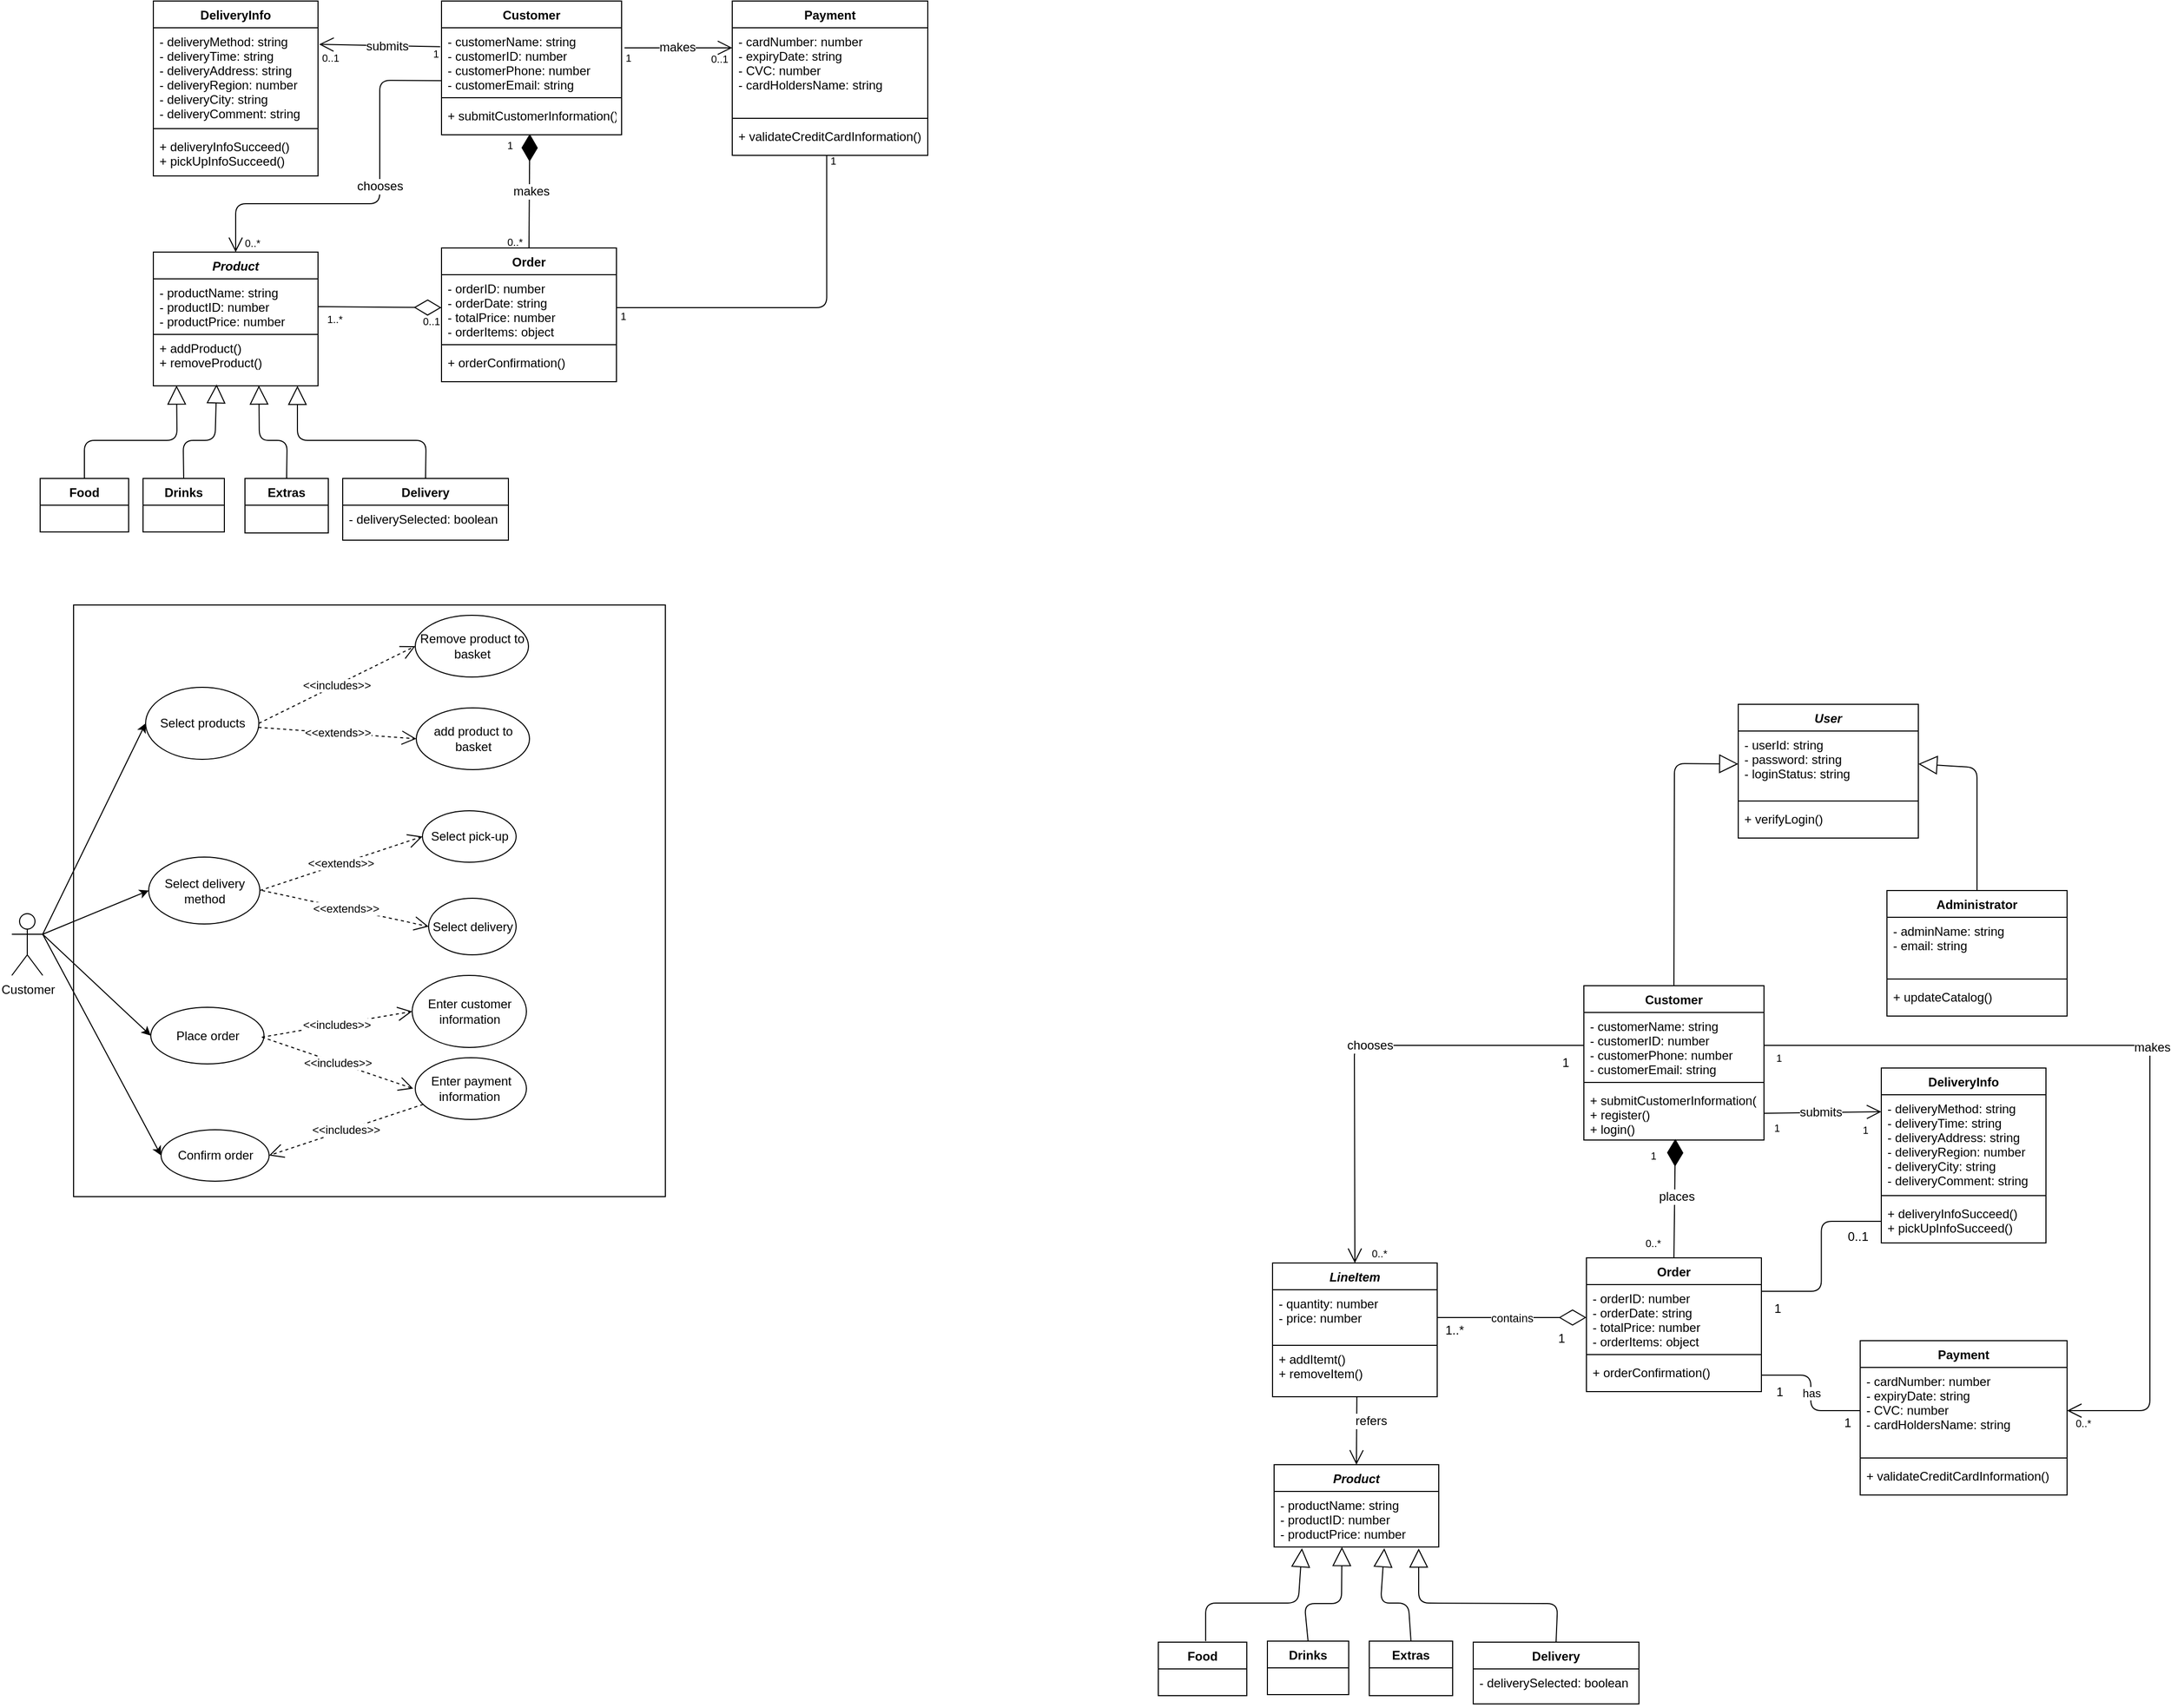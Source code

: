 <mxfile version="12.3.3" type="github" pages="1">
  <diagram id="oubRnEXqWQR2wV0JlbcT" name="Page-1">
    <mxGraphModel dx="6499" dy="2727" grid="1" gridSize="10" guides="1" tooltips="1" connect="1" arrows="1" fold="1" page="1" pageScale="1" pageWidth="1169" pageHeight="827" math="0" shadow="0">
      <root>
        <mxCell id="0"/>
        <mxCell id="1" parent="0"/>
        <mxCell id="WKTzoyoX9BQ7uApisoEN-5" value="Product" style="swimlane;fontStyle=3;align=center;verticalAlign=top;childLayout=stackLayout;horizontal=1;startSize=26;horizontalStack=0;resizeParent=1;resizeParentMax=0;resizeLast=0;collapsible=1;marginBottom=0;" parent="1" vertex="1">
          <mxGeometry x="80" y="257" width="160" height="130" as="geometry"/>
        </mxCell>
        <mxCell id="WKTzoyoX9BQ7uApisoEN-8" value="- productName: string &#xa;- productID: number&#xa;- productPrice: number&#xa;" style="text;strokeColor=#000000;fillColor=none;align=left;verticalAlign=top;spacingLeft=4;spacingRight=4;overflow=hidden;rotatable=0;points=[[0,0.5],[1,0.5]];portConstraint=eastwest;" parent="WKTzoyoX9BQ7uApisoEN-5" vertex="1">
          <mxGeometry y="26" width="160" height="54" as="geometry"/>
        </mxCell>
        <mxCell id="WKTzoyoX9BQ7uApisoEN-6" value="+ addProduct()&#xa;+ removeProduct()" style="text;strokeColor=none;fillColor=none;align=left;verticalAlign=top;spacingLeft=4;spacingRight=4;overflow=hidden;rotatable=0;points=[[0,0.5],[1,0.5]];portConstraint=eastwest;" parent="WKTzoyoX9BQ7uApisoEN-5" vertex="1">
          <mxGeometry y="80" width="160" height="50" as="geometry"/>
        </mxCell>
        <mxCell id="WKTzoyoX9BQ7uApisoEN-42" value="Payment" style="swimlane;fontStyle=1;align=center;verticalAlign=top;childLayout=stackLayout;horizontal=1;startSize=26;horizontalStack=0;resizeParent=1;resizeParentMax=0;resizeLast=0;collapsible=1;marginBottom=0;strokeColor=#000000;" parent="1" vertex="1">
          <mxGeometry x="642.5" y="13" width="190" height="150" as="geometry"/>
        </mxCell>
        <mxCell id="_BRZ3xjwzUAnINmf3H9k-23" value="- cardNumber: number&#xa;- expiryDate: string&#xa;- CVC: number&#xa;- cardHoldersName: string" style="text;strokeColor=none;fillColor=none;align=left;verticalAlign=top;spacingLeft=4;spacingRight=4;overflow=hidden;rotatable=0;points=[[0,0.5],[1,0.5]];portConstraint=eastwest;" parent="WKTzoyoX9BQ7uApisoEN-42" vertex="1">
          <mxGeometry y="26" width="190" height="84" as="geometry"/>
        </mxCell>
        <mxCell id="WKTzoyoX9BQ7uApisoEN-44" value="" style="line;strokeWidth=1;fillColor=none;align=left;verticalAlign=middle;spacingTop=-1;spacingLeft=3;spacingRight=3;rotatable=0;labelPosition=right;points=[];portConstraint=eastwest;" parent="WKTzoyoX9BQ7uApisoEN-42" vertex="1">
          <mxGeometry y="110" width="190" height="8" as="geometry"/>
        </mxCell>
        <mxCell id="WKTzoyoX9BQ7uApisoEN-45" value="+ validateCreditCardInformation()" style="text;strokeColor=none;fillColor=none;align=left;verticalAlign=top;spacingLeft=4;spacingRight=4;overflow=hidden;rotatable=0;points=[[0,0.5],[1,0.5]];portConstraint=eastwest;" parent="WKTzoyoX9BQ7uApisoEN-42" vertex="1">
          <mxGeometry y="118" width="190" height="32" as="geometry"/>
        </mxCell>
        <mxCell id="_W1IMvBsjATDuYvXSzq6-1" value="Drinks" style="swimlane;fontStyle=1;align=center;verticalAlign=top;childLayout=stackLayout;horizontal=1;startSize=26;horizontalStack=0;resizeParent=1;resizeParentMax=0;resizeLast=0;collapsible=1;marginBottom=0;" parent="1" vertex="1">
          <mxGeometry x="70" y="477" width="79" height="52" as="geometry"/>
        </mxCell>
        <mxCell id="_W1IMvBsjATDuYvXSzq6-14" value="Extras" style="swimlane;fontStyle=1;align=center;verticalAlign=top;childLayout=stackLayout;horizontal=1;startSize=26;horizontalStack=0;resizeParent=1;resizeParentMax=0;resizeLast=0;collapsible=1;marginBottom=0;" parent="1" vertex="1">
          <mxGeometry x="169" y="477" width="81" height="53" as="geometry"/>
        </mxCell>
        <mxCell id="_W1IMvBsjATDuYvXSzq6-18" value="Delivery" style="swimlane;fontStyle=1;align=center;verticalAlign=top;childLayout=stackLayout;horizontal=1;startSize=26;horizontalStack=0;resizeParent=1;resizeParentMax=0;resizeLast=0;collapsible=1;marginBottom=0;" parent="1" vertex="1">
          <mxGeometry x="264" y="477" width="161" height="60" as="geometry"/>
        </mxCell>
        <mxCell id="_W1IMvBsjATDuYvXSzq6-19" value="- deliverySelected: boolean" style="text;strokeColor=none;fillColor=none;align=left;verticalAlign=top;spacingLeft=4;spacingRight=4;overflow=hidden;rotatable=0;points=[[0,0.5],[1,0.5]];portConstraint=eastwest;" parent="_W1IMvBsjATDuYvXSzq6-18" vertex="1">
          <mxGeometry y="26" width="161" height="34" as="geometry"/>
        </mxCell>
        <mxCell id="_W1IMvBsjATDuYvXSzq6-79" value="Food" style="swimlane;fontStyle=1;childLayout=stackLayout;horizontal=1;startSize=26;fillColor=none;horizontalStack=0;resizeParent=1;resizeParentMax=0;resizeLast=0;collapsible=1;marginBottom=0;" parent="1" vertex="1">
          <mxGeometry x="-30" y="477" width="86" height="52" as="geometry"/>
        </mxCell>
        <mxCell id="QPRbfnBizexgPWACVOTy-3" value="Order" style="swimlane;fontStyle=1;align=center;verticalAlign=top;childLayout=stackLayout;horizontal=1;startSize=26;horizontalStack=0;resizeParent=1;resizeParentMax=0;resizeLast=0;collapsible=1;marginBottom=0;strokeColor=#000000;" parent="1" vertex="1">
          <mxGeometry x="360" y="253" width="170" height="130" as="geometry"/>
        </mxCell>
        <mxCell id="QPRbfnBizexgPWACVOTy-4" value="- orderID: number&#xa;- orderDate: string&#xa;- totalPrice: number&#xa;- orderItems: object&#xa;" style="text;strokeColor=none;fillColor=none;align=left;verticalAlign=top;spacingLeft=4;spacingRight=4;overflow=hidden;rotatable=0;points=[[0,0.5],[1,0.5]];portConstraint=eastwest;" parent="QPRbfnBizexgPWACVOTy-3" vertex="1">
          <mxGeometry y="26" width="170" height="64" as="geometry"/>
        </mxCell>
        <mxCell id="QPRbfnBizexgPWACVOTy-5" value="" style="line;strokeWidth=1;fillColor=none;align=left;verticalAlign=middle;spacingTop=-1;spacingLeft=3;spacingRight=3;rotatable=0;labelPosition=right;points=[];portConstraint=eastwest;" parent="QPRbfnBizexgPWACVOTy-3" vertex="1">
          <mxGeometry y="90" width="170" height="8" as="geometry"/>
        </mxCell>
        <mxCell id="xmECwiJ6nLNRNmJV3aC9-6" value="+ orderConfirmation()" style="text;strokeColor=none;fillColor=none;align=left;verticalAlign=top;spacingLeft=4;spacingRight=4;overflow=hidden;rotatable=0;points=[[0,0.5],[1,0.5]];portConstraint=eastwest;" parent="QPRbfnBizexgPWACVOTy-3" vertex="1">
          <mxGeometry y="98" width="170" height="32" as="geometry"/>
        </mxCell>
        <mxCell id="BTT1Wvnna2sYC3ly7T8T-26" value="" style="endArrow=block;endSize=16;endFill=0;html=1;exitX=0.5;exitY=0;exitDx=0;exitDy=0;entryX=0.141;entryY=0.994;entryDx=0;entryDy=0;entryPerimeter=0;" parent="1" source="_W1IMvBsjATDuYvXSzq6-79" target="WKTzoyoX9BQ7uApisoEN-6" edge="1">
          <mxGeometry width="160" relative="1" as="geometry">
            <mxPoint x="-156" y="431.5" as="sourcePoint"/>
            <mxPoint x="4" y="431.5" as="targetPoint"/>
            <Array as="points">
              <mxPoint x="13" y="440"/>
              <mxPoint x="103" y="440"/>
            </Array>
          </mxGeometry>
        </mxCell>
        <mxCell id="BTT1Wvnna2sYC3ly7T8T-28" value="" style="endArrow=block;endSize=16;endFill=0;html=1;entryX=0.384;entryY=0.971;entryDx=0;entryDy=0;entryPerimeter=0;exitX=0.5;exitY=0;exitDx=0;exitDy=0;" parent="1" source="_W1IMvBsjATDuYvXSzq6-1" target="WKTzoyoX9BQ7uApisoEN-6" edge="1">
          <mxGeometry width="160" relative="1" as="geometry">
            <mxPoint x="79" y="528.5" as="sourcePoint"/>
            <mxPoint x="249" y="528.5" as="targetPoint"/>
            <Array as="points">
              <mxPoint x="109" y="440"/>
              <mxPoint x="140" y="440"/>
            </Array>
          </mxGeometry>
        </mxCell>
        <mxCell id="BTT1Wvnna2sYC3ly7T8T-29" style="edgeStyle=none;rounded=0;orthogonalLoop=1;jettySize=auto;html=1;entryX=0.5;entryY=0;entryDx=0;entryDy=0;" parent="1" source="_W1IMvBsjATDuYvXSzq6-1" target="_W1IMvBsjATDuYvXSzq6-1" edge="1">
          <mxGeometry relative="1" as="geometry"/>
        </mxCell>
        <mxCell id="BTT1Wvnna2sYC3ly7T8T-31" value="" style="endArrow=block;endSize=16;endFill=0;html=1;exitX=0.5;exitY=0;exitDx=0;exitDy=0;" parent="1" source="_W1IMvBsjATDuYvXSzq6-18" edge="1">
          <mxGeometry width="160" relative="1" as="geometry">
            <mxPoint x="349" y="441.5" as="sourcePoint"/>
            <mxPoint x="220" y="387" as="targetPoint"/>
            <Array as="points">
              <mxPoint x="345" y="440"/>
              <mxPoint x="220" y="440"/>
            </Array>
          </mxGeometry>
        </mxCell>
        <mxCell id="BTT1Wvnna2sYC3ly7T8T-35" value="&lt;font style=&quot;font-size: 10px&quot;&gt;1&lt;/font&gt;" style="text;html=1;resizable=0;points=[];autosize=1;align=left;verticalAlign=top;spacingTop=-4;" parent="1" vertex="1">
          <mxGeometry x="537" y="58" width="20" height="10" as="geometry"/>
        </mxCell>
        <mxCell id="BTT1Wvnna2sYC3ly7T8T-37" value="" style="endArrow=none;html=1;edgeStyle=orthogonalEdgeStyle;exitX=0.483;exitY=1;exitDx=0;exitDy=0;exitPerimeter=0;entryX=1;entryY=0.5;entryDx=0;entryDy=0;" parent="1" source="WKTzoyoX9BQ7uApisoEN-45" target="QPRbfnBizexgPWACVOTy-4" edge="1">
          <mxGeometry relative="1" as="geometry">
            <mxPoint x="883" y="230" as="sourcePoint"/>
            <mxPoint x="570" y="290" as="targetPoint"/>
          </mxGeometry>
        </mxCell>
        <mxCell id="BTT1Wvnna2sYC3ly7T8T-38" value="&lt;br&gt;" style="resizable=0;html=1;align=left;verticalAlign=bottom;labelBackgroundColor=#ffffff;fontSize=10;" parent="BTT1Wvnna2sYC3ly7T8T-37" connectable="0" vertex="1">
          <mxGeometry x="-1" relative="1" as="geometry"/>
        </mxCell>
        <mxCell id="BTT1Wvnna2sYC3ly7T8T-39" value="" style="resizable=0;html=1;align=right;verticalAlign=bottom;labelBackgroundColor=#ffffff;fontSize=10;" parent="BTT1Wvnna2sYC3ly7T8T-37" connectable="0" vertex="1">
          <mxGeometry x="1" relative="1" as="geometry"/>
        </mxCell>
        <mxCell id="BTT1Wvnna2sYC3ly7T8T-40" value="&lt;font style=&quot;font-size: 10px&quot;&gt;1&lt;/font&gt;" style="text;html=1;resizable=0;points=[];autosize=1;align=left;verticalAlign=top;spacingTop=-4;" parent="1" vertex="1">
          <mxGeometry x="735.5" y="158" width="20" height="10" as="geometry"/>
        </mxCell>
        <mxCell id="BTT1Wvnna2sYC3ly7T8T-48" value="" style="endArrow=diamondThin;endFill=1;endSize=24;html=1;exitX=0.5;exitY=0;exitDx=0;exitDy=0;entryX=0.49;entryY=0.974;entryDx=0;entryDy=0;entryPerimeter=0;" parent="1" source="QPRbfnBizexgPWACVOTy-3" target="84nDKl_AJqCo-xtaJHAv-20" edge="1">
          <mxGeometry width="160" relative="1" as="geometry">
            <mxPoint x="871" y="355" as="sourcePoint"/>
            <mxPoint x="445" y="150" as="targetPoint"/>
          </mxGeometry>
        </mxCell>
        <mxCell id="_BRZ3xjwzUAnINmf3H9k-16" value="makes" style="text;html=1;resizable=0;points=[];align=center;verticalAlign=middle;labelBackgroundColor=#ffffff;" parent="BTT1Wvnna2sYC3ly7T8T-48" vertex="1" connectable="0">
          <mxGeometry x="0.854" y="2" relative="1" as="geometry">
            <mxPoint x="3" y="47.5" as="offset"/>
          </mxGeometry>
        </mxCell>
        <mxCell id="84nDKl_AJqCo-xtaJHAv-17" value="Customer" style="swimlane;fontStyle=1;align=center;verticalAlign=top;childLayout=stackLayout;horizontal=1;startSize=26;horizontalStack=0;resizeParent=1;resizeParentMax=0;resizeLast=0;collapsible=1;marginBottom=0;" parent="1" vertex="1">
          <mxGeometry x="360" y="13" width="175" height="130" as="geometry"/>
        </mxCell>
        <mxCell id="84nDKl_AJqCo-xtaJHAv-18" value="- customerName: string&#xa;- customerID: number&#xa;- customerPhone: number&#xa;- customerEmail: string" style="text;strokeColor=none;fillColor=none;align=left;verticalAlign=top;spacingLeft=4;spacingRight=4;overflow=hidden;rotatable=0;points=[[0,0.5],[1,0.5]];portConstraint=eastwest;" parent="84nDKl_AJqCo-xtaJHAv-17" vertex="1">
          <mxGeometry y="26" width="175" height="64" as="geometry"/>
        </mxCell>
        <mxCell id="84nDKl_AJqCo-xtaJHAv-19" value="" style="line;strokeWidth=1;fillColor=none;align=left;verticalAlign=middle;spacingTop=-1;spacingLeft=3;spacingRight=3;rotatable=0;labelPosition=right;points=[];portConstraint=eastwest;" parent="84nDKl_AJqCo-xtaJHAv-17" vertex="1">
          <mxGeometry y="90" width="175" height="8" as="geometry"/>
        </mxCell>
        <mxCell id="84nDKl_AJqCo-xtaJHAv-20" value="+ submitCustomerInformation()&#xa;" style="text;strokeColor=none;fillColor=none;align=left;verticalAlign=top;spacingLeft=4;spacingRight=4;overflow=hidden;rotatable=0;points=[[0,0.5],[1,0.5]];portConstraint=eastwest;" parent="84nDKl_AJqCo-xtaJHAv-17" vertex="1">
          <mxGeometry y="98" width="175" height="32" as="geometry"/>
        </mxCell>
        <mxCell id="_BRZ3xjwzUAnINmf3H9k-15" value="&lt;font style=&quot;font-size: 10px&quot;&gt;1&lt;/font&gt;" style="text;html=1;resizable=0;points=[];autosize=1;align=left;verticalAlign=top;spacingTop=-4;" parent="1" vertex="1">
          <mxGeometry x="532" y="309" width="20" height="10" as="geometry"/>
        </mxCell>
        <mxCell id="_BRZ3xjwzUAnINmf3H9k-17" value="&lt;font style=&quot;font-size: 10px&quot;&gt;1&lt;/font&gt;" style="text;html=1;resizable=0;points=[];autosize=1;align=left;verticalAlign=top;spacingTop=-4;" parent="1" vertex="1">
          <mxGeometry x="421.5" y="143" width="20" height="10" as="geometry"/>
        </mxCell>
        <mxCell id="_BRZ3xjwzUAnINmf3H9k-18" value="&lt;font style=&quot;font-size: 10px&quot;&gt;0..*&lt;/font&gt;" style="text;html=1;resizable=0;points=[];autosize=1;align=left;verticalAlign=top;spacingTop=-4;" parent="1" vertex="1">
          <mxGeometry x="421.5" y="237" width="30" height="10" as="geometry"/>
        </mxCell>
        <mxCell id="_BRZ3xjwzUAnINmf3H9k-22" value="" style="endArrow=open;endFill=1;endSize=12;html=1;exitX=1.016;exitY=0.304;exitDx=0;exitDy=0;exitPerimeter=0;entryX=0;entryY=0.232;entryDx=0;entryDy=0;entryPerimeter=0;" parent="1" edge="1" target="_BRZ3xjwzUAnINmf3H9k-23" source="84nDKl_AJqCo-xtaJHAv-18">
          <mxGeometry width="160" relative="1" as="geometry">
            <mxPoint x="535" y="79" as="sourcePoint"/>
            <mxPoint x="760" y="79" as="targetPoint"/>
          </mxGeometry>
        </mxCell>
        <mxCell id="_BRZ3xjwzUAnINmf3H9k-24" value="makes" style="text;html=1;resizable=0;points=[];align=center;verticalAlign=middle;labelBackgroundColor=#ffffff;" parent="_BRZ3xjwzUAnINmf3H9k-22" vertex="1" connectable="0">
          <mxGeometry x="-0.281" relative="1" as="geometry">
            <mxPoint x="13.5" y="-0.5" as="offset"/>
          </mxGeometry>
        </mxCell>
        <mxCell id="_BRZ3xjwzUAnINmf3H9k-29" value="" style="endArrow=open;endFill=1;endSize=12;html=1;exitX=-0.001;exitY=0.803;exitDx=0;exitDy=0;entryX=0.5;entryY=0;entryDx=0;entryDy=0;exitPerimeter=0;" parent="1" source="84nDKl_AJqCo-xtaJHAv-18" edge="1" target="WKTzoyoX9BQ7uApisoEN-5">
          <mxGeometry width="160" relative="1" as="geometry">
            <mxPoint x="320" y="190" as="sourcePoint"/>
            <mxPoint x="399" y="420" as="targetPoint"/>
            <Array as="points">
              <mxPoint x="300" y="90"/>
              <mxPoint x="300" y="210"/>
              <mxPoint x="160" y="210"/>
            </Array>
          </mxGeometry>
        </mxCell>
        <mxCell id="_BRZ3xjwzUAnINmf3H9k-30" value="chooses" style="text;html=1;resizable=0;points=[];align=center;verticalAlign=middle;labelBackgroundColor=#ffffff;" parent="_BRZ3xjwzUAnINmf3H9k-29" vertex="1" connectable="0">
          <mxGeometry x="-0.113" relative="1" as="geometry">
            <mxPoint as="offset"/>
          </mxGeometry>
        </mxCell>
        <mxCell id="XPa0HdiUuFkNIh8T03iA-6" value="" style="whiteSpace=wrap;html=1;aspect=fixed;" parent="1" vertex="1">
          <mxGeometry x="2.5" y="600" width="575" height="575" as="geometry"/>
        </mxCell>
        <mxCell id="XPa0HdiUuFkNIh8T03iA-33" style="edgeStyle=none;rounded=0;orthogonalLoop=1;jettySize=auto;html=1;entryX=0;entryY=0.5;entryDx=0;entryDy=0;" parent="1" target="XPa0HdiUuFkNIh8T03iA-8" edge="1">
          <mxGeometry relative="1" as="geometry">
            <mxPoint x="-27.5" y="920" as="sourcePoint"/>
          </mxGeometry>
        </mxCell>
        <mxCell id="XPa0HdiUuFkNIh8T03iA-34" style="edgeStyle=none;rounded=0;orthogonalLoop=1;jettySize=auto;html=1;exitX=1;exitY=0.333;exitDx=0;exitDy=0;exitPerimeter=0;entryX=0;entryY=0.5;entryDx=0;entryDy=0;" parent="1" source="XPa0HdiUuFkNIh8T03iA-7" target="XPa0HdiUuFkNIh8T03iA-12" edge="1">
          <mxGeometry relative="1" as="geometry"/>
        </mxCell>
        <mxCell id="XPa0HdiUuFkNIh8T03iA-35" style="edgeStyle=none;rounded=0;orthogonalLoop=1;jettySize=auto;html=1;exitX=1;exitY=0.333;exitDx=0;exitDy=0;exitPerimeter=0;entryX=0;entryY=0.5;entryDx=0;entryDy=0;" parent="1" source="XPa0HdiUuFkNIh8T03iA-7" target="XPa0HdiUuFkNIh8T03iA-11" edge="1">
          <mxGeometry relative="1" as="geometry"/>
        </mxCell>
        <mxCell id="XPa0HdiUuFkNIh8T03iA-36" style="edgeStyle=none;rounded=0;orthogonalLoop=1;jettySize=auto;html=1;exitX=1;exitY=0.333;exitDx=0;exitDy=0;exitPerimeter=0;entryX=0;entryY=0.5;entryDx=0;entryDy=0;" parent="1" source="XPa0HdiUuFkNIh8T03iA-7" target="XPa0HdiUuFkNIh8T03iA-18" edge="1">
          <mxGeometry relative="1" as="geometry"/>
        </mxCell>
        <mxCell id="XPa0HdiUuFkNIh8T03iA-7" value="Customer" style="shape=umlActor;verticalLabelPosition=bottom;labelBackgroundColor=#ffffff;verticalAlign=top;html=1;outlineConnect=0;" parent="1" vertex="1">
          <mxGeometry x="-57.5" y="900" width="30" height="60" as="geometry"/>
        </mxCell>
        <mxCell id="XPa0HdiUuFkNIh8T03iA-8" value="Select products" style="ellipse;whiteSpace=wrap;html=1;" parent="1" vertex="1">
          <mxGeometry x="72.5" y="680" width="110" height="70" as="geometry"/>
        </mxCell>
        <mxCell id="XPa0HdiUuFkNIh8T03iA-9" value="Select pick-up" style="ellipse;whiteSpace=wrap;html=1;" parent="1" vertex="1">
          <mxGeometry x="341.5" y="800" width="91" height="50" as="geometry"/>
        </mxCell>
        <mxCell id="XPa0HdiUuFkNIh8T03iA-10" value="Select delivery" style="ellipse;whiteSpace=wrap;html=1;" parent="1" vertex="1">
          <mxGeometry x="347.5" y="885" width="85" height="55" as="geometry"/>
        </mxCell>
        <mxCell id="XPa0HdiUuFkNIh8T03iA-11" value="Place order" style="ellipse;whiteSpace=wrap;html=1;" parent="1" vertex="1">
          <mxGeometry x="77.5" y="991" width="110" height="55" as="geometry"/>
        </mxCell>
        <mxCell id="XPa0HdiUuFkNIh8T03iA-12" value="Select delivery method" style="ellipse;whiteSpace=wrap;html=1;" parent="1" vertex="1">
          <mxGeometry x="75.5" y="845" width="108" height="65" as="geometry"/>
        </mxCell>
        <mxCell id="XPa0HdiUuFkNIh8T03iA-13" value="add product to basket" style="ellipse;whiteSpace=wrap;html=1;" parent="1" vertex="1">
          <mxGeometry x="335.5" y="700" width="110" height="60" as="geometry"/>
        </mxCell>
        <mxCell id="XPa0HdiUuFkNIh8T03iA-18" value="Confirm order" style="ellipse;whiteSpace=wrap;html=1;" parent="1" vertex="1">
          <mxGeometry x="87.5" y="1110" width="105" height="50" as="geometry"/>
        </mxCell>
        <mxCell id="XPa0HdiUuFkNIh8T03iA-19" value="Enter payment information&amp;nbsp;" style="ellipse;whiteSpace=wrap;html=1;" parent="1" vertex="1">
          <mxGeometry x="334.5" y="1040" width="108" height="60" as="geometry"/>
        </mxCell>
        <mxCell id="XPa0HdiUuFkNIh8T03iA-20" value="&amp;lt;&amp;lt;extends&amp;gt;&amp;gt;" style="endArrow=open;endSize=12;dashed=1;html=1;entryX=0;entryY=0.5;entryDx=0;entryDy=0;" parent="1" source="XPa0HdiUuFkNIh8T03iA-8" target="XPa0HdiUuFkNIh8T03iA-13" edge="1">
          <mxGeometry width="160" relative="1" as="geometry">
            <mxPoint x="197.5" y="720" as="sourcePoint"/>
            <mxPoint x="357.5" y="720" as="targetPoint"/>
          </mxGeometry>
        </mxCell>
        <mxCell id="XPa0HdiUuFkNIh8T03iA-21" value="Enter customer information" style="ellipse;whiteSpace=wrap;html=1;" parent="1" vertex="1">
          <mxGeometry x="331.5" y="960" width="111" height="70" as="geometry"/>
        </mxCell>
        <mxCell id="XPa0HdiUuFkNIh8T03iA-22" value="Remove product to basket" style="ellipse;whiteSpace=wrap;html=1;" parent="1" vertex="1">
          <mxGeometry x="334.5" y="610" width="110" height="60" as="geometry"/>
        </mxCell>
        <mxCell id="XPa0HdiUuFkNIh8T03iA-23" value="&amp;lt;&amp;lt;includes&amp;gt;&amp;gt;" style="endArrow=open;endSize=12;dashed=1;html=1;entryX=0;entryY=0.5;entryDx=0;entryDy=0;exitX=1;exitY=0.5;exitDx=0;exitDy=0;" parent="1" source="XPa0HdiUuFkNIh8T03iA-8" target="XPa0HdiUuFkNIh8T03iA-22" edge="1">
          <mxGeometry width="160" relative="1" as="geometry">
            <mxPoint x="174.781" y="809.975" as="sourcePoint"/>
            <mxPoint x="350.5" y="836.5" as="targetPoint"/>
          </mxGeometry>
        </mxCell>
        <mxCell id="XPa0HdiUuFkNIh8T03iA-29" value="&amp;lt;&amp;lt;extends&amp;gt;&amp;gt;" style="endArrow=open;endSize=12;dashed=1;html=1;entryX=0;entryY=0.5;entryDx=0;entryDy=0;" parent="1" target="XPa0HdiUuFkNIh8T03iA-9" edge="1">
          <mxGeometry width="160" relative="1" as="geometry">
            <mxPoint x="183.65" y="877.441" as="sourcePoint"/>
            <mxPoint x="337" y="888.5" as="targetPoint"/>
          </mxGeometry>
        </mxCell>
        <mxCell id="XPa0HdiUuFkNIh8T03iA-30" value="&amp;lt;&amp;lt;extends&amp;gt;&amp;gt;" style="endArrow=open;endSize=12;dashed=1;html=1;entryX=0;entryY=0.5;entryDx=0;entryDy=0;" parent="1" target="XPa0HdiUuFkNIh8T03iA-10" edge="1">
          <mxGeometry width="160" relative="1" as="geometry">
            <mxPoint x="185.65" y="877.441" as="sourcePoint"/>
            <mxPoint x="339" y="888.5" as="targetPoint"/>
          </mxGeometry>
        </mxCell>
        <mxCell id="XPa0HdiUuFkNIh8T03iA-31" value="&amp;lt;&amp;lt;includes&amp;gt;&amp;gt;" style="endArrow=open;endSize=12;dashed=1;html=1;entryX=0;entryY=0.5;entryDx=0;entryDy=0;" parent="1" target="XPa0HdiUuFkNIh8T03iA-21" edge="1">
          <mxGeometry width="160" relative="1" as="geometry">
            <mxPoint x="185.5" y="1020" as="sourcePoint"/>
            <mxPoint x="347.5" y="1055" as="targetPoint"/>
          </mxGeometry>
        </mxCell>
        <mxCell id="XPa0HdiUuFkNIh8T03iA-32" value="&amp;lt;&amp;lt;includes&amp;gt;&amp;gt;" style="endArrow=open;endSize=12;dashed=1;html=1;" parent="1" edge="1">
          <mxGeometry width="160" relative="1" as="geometry">
            <mxPoint x="185.5" y="1020" as="sourcePoint"/>
            <mxPoint x="332.5" y="1070" as="targetPoint"/>
          </mxGeometry>
        </mxCell>
        <mxCell id="XPa0HdiUuFkNIh8T03iA-37" value="&amp;lt;&amp;lt;includes&amp;gt;&amp;gt;" style="endArrow=open;endSize=12;dashed=1;html=1;entryX=1;entryY=0.5;entryDx=0;entryDy=0;" parent="1" source="XPa0HdiUuFkNIh8T03iA-19" target="XPa0HdiUuFkNIh8T03iA-18" edge="1">
          <mxGeometry width="160" relative="1" as="geometry">
            <mxPoint x="195.5" y="1030" as="sourcePoint"/>
            <mxPoint x="332.5" y="1070" as="targetPoint"/>
          </mxGeometry>
        </mxCell>
        <mxCell id="xmECwiJ6nLNRNmJV3aC9-1" value="DeliveryInfo" style="swimlane;fontStyle=1;align=center;verticalAlign=top;childLayout=stackLayout;horizontal=1;startSize=26;horizontalStack=0;resizeParent=1;resizeParentMax=0;resizeLast=0;collapsible=1;marginBottom=0;" parent="1" vertex="1">
          <mxGeometry x="80" y="13" width="160" height="170" as="geometry"/>
        </mxCell>
        <mxCell id="xmECwiJ6nLNRNmJV3aC9-3" value="- deliveryMethod: string&#xa;- deliveryTime: string&#xa;- deliveryAddress: string&#xa;- deliveryRegion: number&#xa;- deliveryCity: string&#xa;- deliveryComment: string" style="text;strokeColor=none;fillColor=none;align=left;verticalAlign=top;spacingLeft=4;spacingRight=4;overflow=hidden;rotatable=0;points=[[0,0.5],[1,0.5]];portConstraint=eastwest;" parent="xmECwiJ6nLNRNmJV3aC9-1" vertex="1">
          <mxGeometry y="26" width="160" height="94" as="geometry"/>
        </mxCell>
        <mxCell id="xmECwiJ6nLNRNmJV3aC9-4" value="" style="line;strokeWidth=1;fillColor=none;align=left;verticalAlign=middle;spacingTop=-1;spacingLeft=3;spacingRight=3;rotatable=0;labelPosition=right;points=[];portConstraint=eastwest;" parent="xmECwiJ6nLNRNmJV3aC9-1" vertex="1">
          <mxGeometry y="120" width="160" height="8" as="geometry"/>
        </mxCell>
        <mxCell id="xmECwiJ6nLNRNmJV3aC9-5" value="+ deliveryInfoSucceed()&#xa;+ pickUpInfoSucceed()" style="text;strokeColor=none;fillColor=none;align=left;verticalAlign=top;spacingLeft=4;spacingRight=4;overflow=hidden;rotatable=0;points=[[0,0.5],[1,0.5]];portConstraint=eastwest;" parent="xmECwiJ6nLNRNmJV3aC9-1" vertex="1">
          <mxGeometry y="128" width="160" height="42" as="geometry"/>
        </mxCell>
        <mxCell id="BTT1Wvnna2sYC3ly7T8T-30" value="" style="endArrow=block;endSize=16;endFill=0;html=1;exitX=0.5;exitY=0;exitDx=0;exitDy=0;entryX=0.641;entryY=0.994;entryDx=0;entryDy=0;entryPerimeter=0;" parent="1" target="WKTzoyoX9BQ7uApisoEN-6" edge="1" source="_W1IMvBsjATDuYvXSzq6-14">
          <mxGeometry width="160" relative="1" as="geometry">
            <mxPoint x="184.5" y="522" as="sourcePoint"/>
            <mxPoint x="215" y="427" as="targetPoint"/>
            <Array as="points">
              <mxPoint x="210" y="440"/>
              <mxPoint x="183" y="440"/>
            </Array>
          </mxGeometry>
        </mxCell>
        <mxCell id="KmgZ_dzrvoYxWomTko4t-7" value="" style="endArrow=open;endFill=1;endSize=12;html=1;exitX=-0.007;exitY=0.288;exitDx=0;exitDy=0;exitPerimeter=0;entryX=1.007;entryY=0.171;entryDx=0;entryDy=0;entryPerimeter=0;" edge="1" parent="1" source="84nDKl_AJqCo-xtaJHAv-18" target="xmECwiJ6nLNRNmJV3aC9-3">
          <mxGeometry width="160" relative="1" as="geometry">
            <mxPoint x="465.075" y="179.984" as="sourcePoint"/>
            <mxPoint x="276.5" y="356.0" as="targetPoint"/>
            <Array as="points"/>
          </mxGeometry>
        </mxCell>
        <mxCell id="KmgZ_dzrvoYxWomTko4t-8" value="submits" style="text;html=1;resizable=0;points=[];align=center;verticalAlign=middle;labelBackgroundColor=#ffffff;" vertex="1" connectable="0" parent="KmgZ_dzrvoYxWomTko4t-7">
          <mxGeometry x="-0.113" relative="1" as="geometry">
            <mxPoint as="offset"/>
          </mxGeometry>
        </mxCell>
        <mxCell id="KmgZ_dzrvoYxWomTko4t-24" value="&lt;font style=&quot;font-size: 10px&quot;&gt;0..1&lt;/font&gt;" style="text;html=1;resizable=0;points=[];autosize=1;align=left;verticalAlign=top;spacingTop=-4;" vertex="1" parent="1">
          <mxGeometry x="340" y="314" width="40" height="10" as="geometry"/>
        </mxCell>
        <mxCell id="KmgZ_dzrvoYxWomTko4t-25" value="&lt;font style=&quot;font-size: 10px&quot;&gt;1..*&lt;/font&gt;" style="text;html=1;resizable=0;points=[];autosize=1;align=left;verticalAlign=top;spacingTop=-4;" vertex="1" parent="1">
          <mxGeometry x="246.5" y="312" width="30" height="10" as="geometry"/>
        </mxCell>
        <mxCell id="KmgZ_dzrvoYxWomTko4t-28" value="&lt;font style=&quot;font-size: 10px&quot;&gt;1&lt;/font&gt;" style="text;html=1;resizable=0;points=[];autosize=1;align=left;verticalAlign=top;spacingTop=-4;" vertex="1" parent="1">
          <mxGeometry x="350" y="54" width="20" height="10" as="geometry"/>
        </mxCell>
        <mxCell id="KmgZ_dzrvoYxWomTko4t-29" value="&lt;font style=&quot;font-size: 10px&quot;&gt;0..1&lt;/font&gt;" style="text;html=1;resizable=0;points=[];autosize=1;align=left;verticalAlign=top;spacingTop=-4;" vertex="1" parent="1">
          <mxGeometry x="241.5" y="58" width="40" height="10" as="geometry"/>
        </mxCell>
        <mxCell id="KmgZ_dzrvoYxWomTko4t-30" value="&lt;font style=&quot;font-size: 10px&quot;&gt;0..1&lt;/font&gt;" style="text;html=1;resizable=0;points=[];autosize=1;align=left;verticalAlign=top;spacingTop=-4;" vertex="1" parent="1">
          <mxGeometry x="619.5" y="59" width="40" height="10" as="geometry"/>
        </mxCell>
        <mxCell id="KmgZ_dzrvoYxWomTko4t-32" value="&lt;font style=&quot;font-size: 10px&quot;&gt;0..*&lt;/font&gt;" style="text;html=1;resizable=0;points=[];autosize=1;align=left;verticalAlign=top;spacingTop=-4;" vertex="1" parent="1">
          <mxGeometry x="167" y="238" width="30" height="10" as="geometry"/>
        </mxCell>
        <mxCell id="KmgZ_dzrvoYxWomTko4t-22" value="" style="endArrow=diamondThin;endFill=0;endSize=24;html=1;entryX=0;entryY=0.5;entryDx=0;entryDy=0;exitX=1;exitY=0.5;exitDx=0;exitDy=0;" edge="1" parent="1" source="WKTzoyoX9BQ7uApisoEN-8" target="QPRbfnBizexgPWACVOTy-4">
          <mxGeometry width="160" relative="1" as="geometry">
            <mxPoint x="250" y="340" as="sourcePoint"/>
            <mxPoint x="310" y="360" as="targetPoint"/>
          </mxGeometry>
        </mxCell>
        <mxCell id="KmgZ_dzrvoYxWomTko4t-86" value="Customer" style="swimlane;fontStyle=1;align=center;verticalAlign=top;childLayout=stackLayout;horizontal=1;startSize=26;horizontalStack=0;resizeParent=1;resizeParentMax=0;resizeLast=0;collapsible=1;marginBottom=0;" vertex="1" parent="1">
          <mxGeometry x="1470" y="970" width="175" height="150" as="geometry"/>
        </mxCell>
        <mxCell id="KmgZ_dzrvoYxWomTko4t-87" value="- customerName: string&#xa;- customerID: number&#xa;- customerPhone: number&#xa;- customerEmail: string" style="text;strokeColor=none;fillColor=none;align=left;verticalAlign=top;spacingLeft=4;spacingRight=4;overflow=hidden;rotatable=0;points=[[0,0.5],[1,0.5]];portConstraint=eastwest;" vertex="1" parent="KmgZ_dzrvoYxWomTko4t-86">
          <mxGeometry y="26" width="175" height="64" as="geometry"/>
        </mxCell>
        <mxCell id="KmgZ_dzrvoYxWomTko4t-88" value="" style="line;strokeWidth=1;fillColor=none;align=left;verticalAlign=middle;spacingTop=-1;spacingLeft=3;spacingRight=3;rotatable=0;labelPosition=right;points=[];portConstraint=eastwest;" vertex="1" parent="KmgZ_dzrvoYxWomTko4t-86">
          <mxGeometry y="90" width="175" height="8" as="geometry"/>
        </mxCell>
        <mxCell id="KmgZ_dzrvoYxWomTko4t-89" value="+ submitCustomerInformation(&#xa;+ register()&#xa;+ login()&#xa;&#xa;" style="text;strokeColor=none;fillColor=none;align=left;verticalAlign=top;spacingLeft=4;spacingRight=4;overflow=hidden;rotatable=0;points=[[0,0.5],[1,0.5]];portConstraint=eastwest;" vertex="1" parent="KmgZ_dzrvoYxWomTko4t-86">
          <mxGeometry y="98" width="175" height="52" as="geometry"/>
        </mxCell>
        <mxCell id="KmgZ_dzrvoYxWomTko4t-90" value="Order" style="swimlane;fontStyle=1;align=center;verticalAlign=top;childLayout=stackLayout;horizontal=1;startSize=26;horizontalStack=0;resizeParent=1;resizeParentMax=0;resizeLast=0;collapsible=1;marginBottom=0;strokeColor=#000000;" vertex="1" parent="1">
          <mxGeometry x="1472.5" y="1234.5" width="170" height="130" as="geometry"/>
        </mxCell>
        <mxCell id="KmgZ_dzrvoYxWomTko4t-91" value="- orderID: number&#xa;- orderDate: string&#xa;- totalPrice: number&#xa;- orderItems: object&#xa;" style="text;strokeColor=none;fillColor=none;align=left;verticalAlign=top;spacingLeft=4;spacingRight=4;overflow=hidden;rotatable=0;points=[[0,0.5],[1,0.5]];portConstraint=eastwest;" vertex="1" parent="KmgZ_dzrvoYxWomTko4t-90">
          <mxGeometry y="26" width="170" height="64" as="geometry"/>
        </mxCell>
        <mxCell id="KmgZ_dzrvoYxWomTko4t-92" value="" style="line;strokeWidth=1;fillColor=none;align=left;verticalAlign=middle;spacingTop=-1;spacingLeft=3;spacingRight=3;rotatable=0;labelPosition=right;points=[];portConstraint=eastwest;" vertex="1" parent="KmgZ_dzrvoYxWomTko4t-90">
          <mxGeometry y="90" width="170" height="8" as="geometry"/>
        </mxCell>
        <mxCell id="KmgZ_dzrvoYxWomTko4t-93" value="+ orderConfirmation()" style="text;strokeColor=none;fillColor=none;align=left;verticalAlign=top;spacingLeft=4;spacingRight=4;overflow=hidden;rotatable=0;points=[[0,0.5],[1,0.5]];portConstraint=eastwest;" vertex="1" parent="KmgZ_dzrvoYxWomTko4t-90">
          <mxGeometry y="98" width="170" height="32" as="geometry"/>
        </mxCell>
        <mxCell id="KmgZ_dzrvoYxWomTko4t-94" value="DeliveryInfo" style="swimlane;fontStyle=1;align=center;verticalAlign=top;childLayout=stackLayout;horizontal=1;startSize=26;horizontalStack=0;resizeParent=1;resizeParentMax=0;resizeLast=0;collapsible=1;marginBottom=0;" vertex="1" parent="1">
          <mxGeometry x="1759" y="1050" width="160" height="170" as="geometry"/>
        </mxCell>
        <mxCell id="KmgZ_dzrvoYxWomTko4t-95" value="- deliveryMethod: string&#xa;- deliveryTime: string&#xa;- deliveryAddress: string&#xa;- deliveryRegion: number&#xa;- deliveryCity: string&#xa;- deliveryComment: string" style="text;strokeColor=none;fillColor=none;align=left;verticalAlign=top;spacingLeft=4;spacingRight=4;overflow=hidden;rotatable=0;points=[[0,0.5],[1,0.5]];portConstraint=eastwest;" vertex="1" parent="KmgZ_dzrvoYxWomTko4t-94">
          <mxGeometry y="26" width="160" height="94" as="geometry"/>
        </mxCell>
        <mxCell id="KmgZ_dzrvoYxWomTko4t-96" value="" style="line;strokeWidth=1;fillColor=none;align=left;verticalAlign=middle;spacingTop=-1;spacingLeft=3;spacingRight=3;rotatable=0;labelPosition=right;points=[];portConstraint=eastwest;" vertex="1" parent="KmgZ_dzrvoYxWomTko4t-94">
          <mxGeometry y="120" width="160" height="8" as="geometry"/>
        </mxCell>
        <mxCell id="KmgZ_dzrvoYxWomTko4t-97" value="+ deliveryInfoSucceed()&#xa;+ pickUpInfoSucceed()" style="text;strokeColor=none;fillColor=none;align=left;verticalAlign=top;spacingLeft=4;spacingRight=4;overflow=hidden;rotatable=0;points=[[0,0.5],[1,0.5]];portConstraint=eastwest;" vertex="1" parent="KmgZ_dzrvoYxWomTko4t-94">
          <mxGeometry y="128" width="160" height="42" as="geometry"/>
        </mxCell>
        <mxCell id="KmgZ_dzrvoYxWomTko4t-98" value="Product" style="swimlane;fontStyle=3;align=center;verticalAlign=top;childLayout=stackLayout;horizontal=1;startSize=26;horizontalStack=0;resizeParent=1;resizeParentMax=0;resizeLast=0;collapsible=1;marginBottom=0;" vertex="1" parent="1">
          <mxGeometry x="1169" y="1435.5" width="160" height="80" as="geometry"/>
        </mxCell>
        <mxCell id="KmgZ_dzrvoYxWomTko4t-99" value="- productName: string &#xa;- productID: number&#xa;- productPrice: number&#xa;" style="text;strokeColor=#000000;fillColor=none;align=left;verticalAlign=top;spacingLeft=4;spacingRight=4;overflow=hidden;rotatable=0;points=[[0,0.5],[1,0.5]];portConstraint=eastwest;" vertex="1" parent="KmgZ_dzrvoYxWomTko4t-98">
          <mxGeometry y="26" width="160" height="54" as="geometry"/>
        </mxCell>
        <mxCell id="KmgZ_dzrvoYxWomTko4t-101" value="Drinks" style="swimlane;fontStyle=1;align=center;verticalAlign=top;childLayout=stackLayout;horizontal=1;startSize=26;horizontalStack=0;resizeParent=1;resizeParentMax=0;resizeLast=0;collapsible=1;marginBottom=0;" vertex="1" parent="1">
          <mxGeometry x="1162.5" y="1607" width="79" height="52" as="geometry"/>
        </mxCell>
        <mxCell id="KmgZ_dzrvoYxWomTko4t-102" value="Extras" style="swimlane;fontStyle=1;align=center;verticalAlign=top;childLayout=stackLayout;horizontal=1;startSize=26;horizontalStack=0;resizeParent=1;resizeParentMax=0;resizeLast=0;collapsible=1;marginBottom=0;" vertex="1" parent="1">
          <mxGeometry x="1261.5" y="1607" width="81" height="53" as="geometry"/>
        </mxCell>
        <mxCell id="KmgZ_dzrvoYxWomTko4t-103" value="" style="endArrow=block;endSize=16;endFill=0;html=1;exitX=0.5;exitY=0;exitDx=0;exitDy=0;entryX=0.141;entryY=0.994;entryDx=0;entryDy=0;entryPerimeter=0;" edge="1" parent="1">
          <mxGeometry width="160" relative="1" as="geometry">
            <mxPoint x="1102.5" y="1607" as="sourcePoint"/>
            <mxPoint x="1196.06" y="1516.7" as="targetPoint"/>
            <Array as="points">
              <mxPoint x="1102.5" y="1570"/>
              <mxPoint x="1192.5" y="1570"/>
            </Array>
          </mxGeometry>
        </mxCell>
        <mxCell id="KmgZ_dzrvoYxWomTko4t-104" value="" style="endArrow=block;endSize=16;endFill=0;html=1;entryX=0.384;entryY=0.971;entryDx=0;entryDy=0;entryPerimeter=0;exitX=0.5;exitY=0;exitDx=0;exitDy=0;" edge="1" parent="1" source="KmgZ_dzrvoYxWomTko4t-101">
          <mxGeometry width="160" relative="1" as="geometry">
            <mxPoint x="1168.5" y="1658.5" as="sourcePoint"/>
            <mxPoint x="1234.94" y="1515.55" as="targetPoint"/>
            <Array as="points">
              <mxPoint x="1198.5" y="1570.5"/>
              <mxPoint x="1234.5" y="1570.5"/>
            </Array>
          </mxGeometry>
        </mxCell>
        <mxCell id="KmgZ_dzrvoYxWomTko4t-105" style="edgeStyle=none;rounded=0;orthogonalLoop=1;jettySize=auto;html=1;entryX=0.5;entryY=0;entryDx=0;entryDy=0;" edge="1" parent="1" source="KmgZ_dzrvoYxWomTko4t-101" target="KmgZ_dzrvoYxWomTko4t-101">
          <mxGeometry relative="1" as="geometry"/>
        </mxCell>
        <mxCell id="KmgZ_dzrvoYxWomTko4t-106" value="" style="endArrow=block;endSize=16;endFill=0;html=1;exitX=0.5;exitY=0;exitDx=0;exitDy=0;" edge="1" parent="1" source="KmgZ_dzrvoYxWomTko4t-111">
          <mxGeometry width="160" relative="1" as="geometry">
            <mxPoint x="1434" y="1607" as="sourcePoint"/>
            <mxPoint x="1309.5" y="1517" as="targetPoint"/>
            <Array as="points">
              <mxPoint x="1444.5" y="1570.5"/>
              <mxPoint x="1309.5" y="1570"/>
            </Array>
          </mxGeometry>
        </mxCell>
        <mxCell id="KmgZ_dzrvoYxWomTko4t-107" value="" style="endArrow=block;endSize=16;endFill=0;html=1;exitX=0.5;exitY=0;exitDx=0;exitDy=0;entryX=0.641;entryY=0.994;entryDx=0;entryDy=0;entryPerimeter=0;" edge="1" parent="1" source="KmgZ_dzrvoYxWomTko4t-102">
          <mxGeometry width="160" relative="1" as="geometry">
            <mxPoint x="1274" y="1652" as="sourcePoint"/>
            <mxPoint x="1276.06" y="1516.7" as="targetPoint"/>
            <Array as="points">
              <mxPoint x="1299.5" y="1570"/>
              <mxPoint x="1272.5" y="1570"/>
            </Array>
          </mxGeometry>
        </mxCell>
        <mxCell id="KmgZ_dzrvoYxWomTko4t-111" value="Delivery" style="swimlane;fontStyle=1;align=center;verticalAlign=top;childLayout=stackLayout;horizontal=1;startSize=26;horizontalStack=0;resizeParent=1;resizeParentMax=0;resizeLast=0;collapsible=1;marginBottom=0;" vertex="1" parent="1">
          <mxGeometry x="1362.5" y="1608" width="161" height="60" as="geometry"/>
        </mxCell>
        <mxCell id="KmgZ_dzrvoYxWomTko4t-112" value="- deliverySelected: boolean" style="text;strokeColor=none;fillColor=none;align=left;verticalAlign=top;spacingLeft=4;spacingRight=4;overflow=hidden;rotatable=0;points=[[0,0.5],[1,0.5]];portConstraint=eastwest;" vertex="1" parent="KmgZ_dzrvoYxWomTko4t-111">
          <mxGeometry y="26" width="161" height="34" as="geometry"/>
        </mxCell>
        <mxCell id="KmgZ_dzrvoYxWomTko4t-114" value="Payment" style="swimlane;fontStyle=1;align=center;verticalAlign=top;childLayout=stackLayout;horizontal=1;startSize=26;horizontalStack=0;resizeParent=1;resizeParentMax=0;resizeLast=0;collapsible=1;marginBottom=0;strokeColor=#000000;" vertex="1" parent="1">
          <mxGeometry x="1738.5" y="1315" width="201" height="150" as="geometry"/>
        </mxCell>
        <mxCell id="KmgZ_dzrvoYxWomTko4t-115" value="- cardNumber: number&#xa;- expiryDate: string&#xa;- CVC: number&#xa;- cardHoldersName: string" style="text;strokeColor=none;fillColor=none;align=left;verticalAlign=top;spacingLeft=4;spacingRight=4;overflow=hidden;rotatable=0;points=[[0,0.5],[1,0.5]];portConstraint=eastwest;" vertex="1" parent="KmgZ_dzrvoYxWomTko4t-114">
          <mxGeometry y="26" width="201" height="84" as="geometry"/>
        </mxCell>
        <mxCell id="KmgZ_dzrvoYxWomTko4t-116" value="" style="line;strokeWidth=1;fillColor=none;align=left;verticalAlign=middle;spacingTop=-1;spacingLeft=3;spacingRight=3;rotatable=0;labelPosition=right;points=[];portConstraint=eastwest;" vertex="1" parent="KmgZ_dzrvoYxWomTko4t-114">
          <mxGeometry y="110" width="201" height="8" as="geometry"/>
        </mxCell>
        <mxCell id="KmgZ_dzrvoYxWomTko4t-117" value="+ validateCreditCardInformation()" style="text;strokeColor=none;fillColor=none;align=left;verticalAlign=top;spacingLeft=4;spacingRight=4;overflow=hidden;rotatable=0;points=[[0,0.5],[1,0.5]];portConstraint=eastwest;" vertex="1" parent="KmgZ_dzrvoYxWomTko4t-114">
          <mxGeometry y="118" width="201" height="32" as="geometry"/>
        </mxCell>
        <mxCell id="KmgZ_dzrvoYxWomTko4t-125" value="LineItem" style="swimlane;fontStyle=3;align=center;verticalAlign=top;childLayout=stackLayout;horizontal=1;startSize=26;horizontalStack=0;resizeParent=1;resizeParentMax=0;resizeLast=0;collapsible=1;marginBottom=0;" vertex="1" parent="1">
          <mxGeometry x="1167.5" y="1239.5" width="160" height="130" as="geometry"/>
        </mxCell>
        <mxCell id="KmgZ_dzrvoYxWomTko4t-126" value="- quantity: number&#xa;- price: number" style="text;strokeColor=#000000;fillColor=none;align=left;verticalAlign=top;spacingLeft=4;spacingRight=4;overflow=hidden;rotatable=0;points=[[0,0.5],[1,0.5]];portConstraint=eastwest;" vertex="1" parent="KmgZ_dzrvoYxWomTko4t-125">
          <mxGeometry y="26" width="160" height="54" as="geometry"/>
        </mxCell>
        <mxCell id="KmgZ_dzrvoYxWomTko4t-127" value="+ addItemt()&#xa;+ removeItem()" style="text;strokeColor=none;fillColor=none;align=left;verticalAlign=top;spacingLeft=4;spacingRight=4;overflow=hidden;rotatable=0;points=[[0,0.5],[1,0.5]];portConstraint=eastwest;" vertex="1" parent="KmgZ_dzrvoYxWomTko4t-125">
          <mxGeometry y="80" width="160" height="50" as="geometry"/>
        </mxCell>
        <mxCell id="KmgZ_dzrvoYxWomTko4t-128" value="Administrator" style="swimlane;fontStyle=1;align=center;verticalAlign=top;childLayout=stackLayout;horizontal=1;startSize=26;horizontalStack=0;resizeParent=1;resizeParentMax=0;resizeLast=0;collapsible=1;marginBottom=0;" vertex="1" parent="1">
          <mxGeometry x="1764.5" y="877.5" width="175" height="122" as="geometry"/>
        </mxCell>
        <mxCell id="KmgZ_dzrvoYxWomTko4t-129" value="- adminName: string&#xa;- email: string" style="text;strokeColor=none;fillColor=none;align=left;verticalAlign=top;spacingLeft=4;spacingRight=4;overflow=hidden;rotatable=0;points=[[0,0.5],[1,0.5]];portConstraint=eastwest;" vertex="1" parent="KmgZ_dzrvoYxWomTko4t-128">
          <mxGeometry y="26" width="175" height="56" as="geometry"/>
        </mxCell>
        <mxCell id="KmgZ_dzrvoYxWomTko4t-130" value="" style="line;strokeWidth=1;fillColor=none;align=left;verticalAlign=middle;spacingTop=-1;spacingLeft=3;spacingRight=3;rotatable=0;labelPosition=right;points=[];portConstraint=eastwest;" vertex="1" parent="KmgZ_dzrvoYxWomTko4t-128">
          <mxGeometry y="82" width="175" height="8" as="geometry"/>
        </mxCell>
        <mxCell id="KmgZ_dzrvoYxWomTko4t-131" value="+ updateCatalog()" style="text;strokeColor=none;fillColor=none;align=left;verticalAlign=top;spacingLeft=4;spacingRight=4;overflow=hidden;rotatable=0;points=[[0,0.5],[1,0.5]];portConstraint=eastwest;" vertex="1" parent="KmgZ_dzrvoYxWomTko4t-128">
          <mxGeometry y="90" width="175" height="32" as="geometry"/>
        </mxCell>
        <mxCell id="KmgZ_dzrvoYxWomTko4t-132" value="User" style="swimlane;fontStyle=3;align=center;verticalAlign=top;childLayout=stackLayout;horizontal=1;startSize=26;horizontalStack=0;resizeParent=1;resizeParentMax=0;resizeLast=0;collapsible=1;marginBottom=0;" vertex="1" parent="1">
          <mxGeometry x="1620" y="696.5" width="175" height="130" as="geometry"/>
        </mxCell>
        <mxCell id="KmgZ_dzrvoYxWomTko4t-133" value="- userId: string&#xa;- password: string&#xa;- loginStatus: string" style="text;strokeColor=none;fillColor=none;align=left;verticalAlign=top;spacingLeft=4;spacingRight=4;overflow=hidden;rotatable=0;points=[[0,0.5],[1,0.5]];portConstraint=eastwest;" vertex="1" parent="KmgZ_dzrvoYxWomTko4t-132">
          <mxGeometry y="26" width="175" height="64" as="geometry"/>
        </mxCell>
        <mxCell id="KmgZ_dzrvoYxWomTko4t-134" value="" style="line;strokeWidth=1;fillColor=none;align=left;verticalAlign=middle;spacingTop=-1;spacingLeft=3;spacingRight=3;rotatable=0;labelPosition=right;points=[];portConstraint=eastwest;" vertex="1" parent="KmgZ_dzrvoYxWomTko4t-132">
          <mxGeometry y="90" width="175" height="8" as="geometry"/>
        </mxCell>
        <mxCell id="KmgZ_dzrvoYxWomTko4t-135" value="+ verifyLogin()" style="text;strokeColor=none;fillColor=none;align=left;verticalAlign=top;spacingLeft=4;spacingRight=4;overflow=hidden;rotatable=0;points=[[0,0.5],[1,0.5]];portConstraint=eastwest;" vertex="1" parent="KmgZ_dzrvoYxWomTko4t-132">
          <mxGeometry y="98" width="175" height="32" as="geometry"/>
        </mxCell>
        <mxCell id="KmgZ_dzrvoYxWomTko4t-137" value="Food" style="swimlane;fontStyle=1;childLayout=stackLayout;horizontal=1;startSize=26;fillColor=none;horizontalStack=0;resizeParent=1;resizeParentMax=0;resizeLast=0;collapsible=1;marginBottom=0;" vertex="1" parent="1">
          <mxGeometry x="1056.5" y="1608" width="86" height="52" as="geometry"/>
        </mxCell>
        <mxCell id="KmgZ_dzrvoYxWomTko4t-147" value="" style="endArrow=open;endFill=1;endSize=12;html=1;exitX=1;exitY=0.5;exitDx=0;exitDy=0;entryX=1;entryY=0.5;entryDx=0;entryDy=0;" edge="1" parent="1" source="KmgZ_dzrvoYxWomTko4t-87" target="KmgZ_dzrvoYxWomTko4t-115">
          <mxGeometry width="160" relative="1" as="geometry">
            <mxPoint x="1710" y="360" as="sourcePoint"/>
            <mxPoint x="1980" y="1350" as="targetPoint"/>
            <Array as="points">
              <mxPoint x="2020" y="1028"/>
              <mxPoint x="2020" y="1383"/>
            </Array>
          </mxGeometry>
        </mxCell>
        <mxCell id="KmgZ_dzrvoYxWomTko4t-148" value="makes" style="text;html=1;resizable=0;points=[];align=center;verticalAlign=middle;labelBackgroundColor=#ffffff;" vertex="1" connectable="0" parent="KmgZ_dzrvoYxWomTko4t-147">
          <mxGeometry x="-0.281" relative="1" as="geometry">
            <mxPoint x="85" y="2" as="offset"/>
          </mxGeometry>
        </mxCell>
        <mxCell id="KmgZ_dzrvoYxWomTko4t-149" value="contains" style="endArrow=diamondThin;endFill=0;endSize=24;html=1;entryX=0;entryY=0.5;entryDx=0;entryDy=0;exitX=1;exitY=0.5;exitDx=0;exitDy=0;" edge="1" parent="1" source="KmgZ_dzrvoYxWomTko4t-126" target="KmgZ_dzrvoYxWomTko4t-91">
          <mxGeometry width="160" relative="1" as="geometry">
            <mxPoint x="1380" y="447" as="sourcePoint"/>
            <mxPoint x="1500" y="448" as="targetPoint"/>
          </mxGeometry>
        </mxCell>
        <mxCell id="KmgZ_dzrvoYxWomTko4t-152" value="" style="endArrow=open;endFill=1;endSize=12;html=1;entryX=0.5;entryY=0;entryDx=0;entryDy=0;exitX=0.512;exitY=1.002;exitDx=0;exitDy=0;exitPerimeter=0;" edge="1" parent="1" source="KmgZ_dzrvoYxWomTko4t-127" target="KmgZ_dzrvoYxWomTko4t-98">
          <mxGeometry width="160" relative="1" as="geometry">
            <mxPoint x="1320" y="1290" as="sourcePoint"/>
            <mxPoint x="1759.5" y="1053.0" as="targetPoint"/>
          </mxGeometry>
        </mxCell>
        <mxCell id="KmgZ_dzrvoYxWomTko4t-153" value="refers" style="text;html=1;resizable=0;points=[];align=center;verticalAlign=middle;labelBackgroundColor=#ffffff;" vertex="1" connectable="0" parent="KmgZ_dzrvoYxWomTko4t-152">
          <mxGeometry x="-0.281" relative="1" as="geometry">
            <mxPoint x="13.5" y="-0.5" as="offset"/>
          </mxGeometry>
        </mxCell>
        <mxCell id="KmgZ_dzrvoYxWomTko4t-162" value="has" style="endArrow=none;html=1;edgeStyle=orthogonalEdgeStyle;exitX=0;exitY=0.5;exitDx=0;exitDy=0;entryX=1;entryY=0.5;entryDx=0;entryDy=0;" edge="1" parent="1" source="KmgZ_dzrvoYxWomTko4t-115" target="KmgZ_dzrvoYxWomTko4t-93">
          <mxGeometry relative="1" as="geometry">
            <mxPoint x="1885.667" y="1105.167" as="sourcePoint"/>
            <mxPoint x="1685.667" y="1255.167" as="targetPoint"/>
          </mxGeometry>
        </mxCell>
        <mxCell id="KmgZ_dzrvoYxWomTko4t-163" value="&lt;br&gt;" style="resizable=0;html=1;align=left;verticalAlign=bottom;labelBackgroundColor=#ffffff;fontSize=10;" connectable="0" vertex="1" parent="KmgZ_dzrvoYxWomTko4t-162">
          <mxGeometry x="-1" relative="1" as="geometry"/>
        </mxCell>
        <mxCell id="KmgZ_dzrvoYxWomTko4t-164" value="" style="resizable=0;html=1;align=right;verticalAlign=bottom;labelBackgroundColor=#ffffff;fontSize=10;" connectable="0" vertex="1" parent="KmgZ_dzrvoYxWomTko4t-162">
          <mxGeometry x="1" relative="1" as="geometry"/>
        </mxCell>
        <mxCell id="KmgZ_dzrvoYxWomTko4t-167" value="" style="endArrow=diamondThin;endFill=1;endSize=24;html=1;entryX=0.508;entryY=0.979;entryDx=0;entryDy=0;entryPerimeter=0;exitX=0.5;exitY=0;exitDx=0;exitDy=0;" edge="1" parent="1" source="KmgZ_dzrvoYxWomTko4t-90" target="KmgZ_dzrvoYxWomTko4t-89">
          <mxGeometry width="160" relative="1" as="geometry">
            <mxPoint x="1640" y="1250" as="sourcePoint"/>
            <mxPoint x="1585.75" y="279.168" as="targetPoint"/>
          </mxGeometry>
        </mxCell>
        <mxCell id="KmgZ_dzrvoYxWomTko4t-168" value="places" style="text;html=1;resizable=0;points=[];align=center;verticalAlign=middle;labelBackgroundColor=#ffffff;" vertex="1" connectable="0" parent="KmgZ_dzrvoYxWomTko4t-167">
          <mxGeometry x="0.854" y="2" relative="1" as="geometry">
            <mxPoint x="3" y="47.5" as="offset"/>
          </mxGeometry>
        </mxCell>
        <mxCell id="KmgZ_dzrvoYxWomTko4t-172" value="" style="endArrow=open;endFill=1;endSize=12;html=1;exitX=1;exitY=0.5;exitDx=0;exitDy=0;entryX=0;entryY=0.25;entryDx=0;entryDy=0;" edge="1" parent="1" source="KmgZ_dzrvoYxWomTko4t-89" target="KmgZ_dzrvoYxWomTko4t-94">
          <mxGeometry width="160" relative="1" as="geometry">
            <mxPoint x="1677.8" y="195.456" as="sourcePoint"/>
            <mxPoint x="1770" y="1100" as="targetPoint"/>
          </mxGeometry>
        </mxCell>
        <mxCell id="KmgZ_dzrvoYxWomTko4t-173" value="submits" style="text;html=1;resizable=0;points=[];align=center;verticalAlign=middle;labelBackgroundColor=#ffffff;" vertex="1" connectable="0" parent="KmgZ_dzrvoYxWomTko4t-172">
          <mxGeometry x="-0.281" relative="1" as="geometry">
            <mxPoint x="13.5" y="-0.5" as="offset"/>
          </mxGeometry>
        </mxCell>
        <mxCell id="KmgZ_dzrvoYxWomTko4t-175" value="&lt;font style=&quot;font-size: 10px&quot;&gt;0..*&lt;/font&gt;" style="text;html=1;resizable=0;points=[];autosize=1;align=left;verticalAlign=top;spacingTop=-4;" vertex="1" parent="1">
          <mxGeometry x="1527.5" y="1210" width="30" height="10" as="geometry"/>
        </mxCell>
        <mxCell id="KmgZ_dzrvoYxWomTko4t-183" value="" style="endArrow=open;endFill=1;endSize=12;html=1;exitX=0;exitY=0.5;exitDx=0;exitDy=0;entryX=0.5;entryY=0;entryDx=0;entryDy=0;" edge="1" parent="1" source="KmgZ_dzrvoYxWomTko4t-87" target="KmgZ_dzrvoYxWomTko4t-125">
          <mxGeometry width="160" relative="1" as="geometry">
            <mxPoint x="1655" y="1104" as="sourcePoint"/>
            <mxPoint x="1780.5" y="1118.0" as="targetPoint"/>
            <Array as="points">
              <mxPoint x="1247" y="1028"/>
            </Array>
          </mxGeometry>
        </mxCell>
        <mxCell id="KmgZ_dzrvoYxWomTko4t-184" value="chooses" style="text;html=1;resizable=0;points=[];align=center;verticalAlign=middle;labelBackgroundColor=#ffffff;" vertex="1" connectable="0" parent="KmgZ_dzrvoYxWomTko4t-183">
          <mxGeometry x="-0.281" relative="1" as="geometry">
            <mxPoint x="-52" as="offset"/>
          </mxGeometry>
        </mxCell>
        <mxCell id="KmgZ_dzrvoYxWomTko4t-185" value="&lt;font style=&quot;font-size: 10px&quot;&gt;1&lt;/font&gt;" style="text;html=1;resizable=0;points=[];autosize=1;align=left;verticalAlign=top;spacingTop=-4;" vertex="1" parent="1">
          <mxGeometry x="1655" y="1030" width="20" height="10" as="geometry"/>
        </mxCell>
        <mxCell id="KmgZ_dzrvoYxWomTko4t-186" value="&lt;font style=&quot;font-size: 10px&quot;&gt;0..*&lt;/font&gt;" style="text;html=1;resizable=0;points=[];autosize=1;align=left;verticalAlign=top;spacingTop=-4;" vertex="1" parent="1">
          <mxGeometry x="1945.5" y="1385" width="30" height="10" as="geometry"/>
        </mxCell>
        <mxCell id="KmgZ_dzrvoYxWomTko4t-198" value="&lt;font style=&quot;font-size: 10px&quot;&gt;1&lt;/font&gt;" style="text;html=1;resizable=0;points=[];autosize=1;align=left;verticalAlign=top;spacingTop=-4;" vertex="1" parent="1">
          <mxGeometry x="1532.5" y="1125" width="20" height="10" as="geometry"/>
        </mxCell>
        <mxCell id="KmgZ_dzrvoYxWomTko4t-201" value="1" style="text;html=1;align=center;verticalAlign=middle;resizable=0;points=[];;autosize=1;" vertex="1" parent="1">
          <mxGeometry x="1442" y="1035" width="20" height="20" as="geometry"/>
        </mxCell>
        <mxCell id="KmgZ_dzrvoYxWomTko4t-207" value="&lt;font style=&quot;font-size: 10px&quot;&gt;0..*&lt;/font&gt;" style="text;html=1;resizable=0;points=[];autosize=1;align=left;verticalAlign=top;spacingTop=-4;" vertex="1" parent="1">
          <mxGeometry x="1261.5" y="1220" width="30" height="10" as="geometry"/>
        </mxCell>
        <mxCell id="KmgZ_dzrvoYxWomTko4t-215" value="&lt;font style=&quot;font-size: 10px&quot;&gt;1&lt;/font&gt;" style="text;html=1;resizable=0;points=[];autosize=1;align=left;verticalAlign=top;spacingTop=-4;" vertex="1" parent="1">
          <mxGeometry x="1653" y="1098" width="20" height="10" as="geometry"/>
        </mxCell>
        <mxCell id="KmgZ_dzrvoYxWomTko4t-218" value="&lt;font style=&quot;font-size: 10px&quot;&gt;1&lt;/font&gt;" style="text;html=1;resizable=0;points=[];autosize=1;align=left;verticalAlign=top;spacingTop=-4;" vertex="1" parent="1">
          <mxGeometry x="1738.5" y="1100" width="20" height="10" as="geometry"/>
        </mxCell>
        <mxCell id="KmgZ_dzrvoYxWomTko4t-220" value="" style="endArrow=none;html=1;edgeStyle=orthogonalEdgeStyle;exitX=0;exitY=0.5;exitDx=0;exitDy=0;entryX=1;entryY=0.25;entryDx=0;entryDy=0;" edge="1" parent="1" source="KmgZ_dzrvoYxWomTko4t-97" target="KmgZ_dzrvoYxWomTko4t-90">
          <mxGeometry relative="1" as="geometry">
            <mxPoint x="1760.667" y="1199.667" as="sourcePoint"/>
            <mxPoint x="1644" y="1293" as="targetPoint"/>
          </mxGeometry>
        </mxCell>
        <mxCell id="KmgZ_dzrvoYxWomTko4t-221" value="&lt;br&gt;" style="resizable=0;html=1;align=left;verticalAlign=bottom;labelBackgroundColor=#ffffff;fontSize=10;" connectable="0" vertex="1" parent="KmgZ_dzrvoYxWomTko4t-220">
          <mxGeometry x="-1" relative="1" as="geometry"/>
        </mxCell>
        <mxCell id="KmgZ_dzrvoYxWomTko4t-222" value="" style="resizable=0;html=1;align=right;verticalAlign=bottom;labelBackgroundColor=#ffffff;fontSize=10;" connectable="0" vertex="1" parent="KmgZ_dzrvoYxWomTko4t-220">
          <mxGeometry x="1" relative="1" as="geometry"/>
        </mxCell>
        <mxCell id="KmgZ_dzrvoYxWomTko4t-223" value="0..1" style="text;html=1;align=center;verticalAlign=middle;resizable=0;points=[];;autosize=1;" vertex="1" parent="1">
          <mxGeometry x="1715.5" y="1204" width="40" height="20" as="geometry"/>
        </mxCell>
        <mxCell id="KmgZ_dzrvoYxWomTko4t-230" value="1" style="text;html=1;align=center;verticalAlign=middle;resizable=0;points=[];;autosize=1;" vertex="1" parent="1">
          <mxGeometry x="1715.5" y="1385" width="20" height="20" as="geometry"/>
        </mxCell>
        <mxCell id="KmgZ_dzrvoYxWomTko4t-231" value="1" style="text;html=1;align=center;verticalAlign=middle;resizable=0;points=[];;autosize=1;" vertex="1" parent="1">
          <mxGeometry x="1650" y="1354.5" width="20" height="20" as="geometry"/>
        </mxCell>
        <mxCell id="KmgZ_dzrvoYxWomTko4t-234" value="1" style="text;html=1;align=center;verticalAlign=middle;resizable=0;points=[];;autosize=1;" vertex="1" parent="1">
          <mxGeometry x="1648" y="1273.5" width="20" height="20" as="geometry"/>
        </mxCell>
        <mxCell id="KmgZ_dzrvoYxWomTko4t-238" value="1..*" style="text;html=1;align=center;verticalAlign=middle;resizable=0;points=[];;autosize=1;" vertex="1" parent="1">
          <mxGeometry x="1329" y="1295" width="30" height="20" as="geometry"/>
        </mxCell>
        <mxCell id="KmgZ_dzrvoYxWomTko4t-239" value="1" style="text;html=1;align=center;verticalAlign=middle;resizable=0;points=[];;autosize=1;" vertex="1" parent="1">
          <mxGeometry x="1438" y="1302.5" width="20" height="20" as="geometry"/>
        </mxCell>
        <mxCell id="KmgZ_dzrvoYxWomTko4t-240" value="" style="endArrow=block;endSize=16;endFill=0;html=1;exitX=0.5;exitY=0;exitDx=0;exitDy=0;entryX=0;entryY=0.5;entryDx=0;entryDy=0;" edge="1" parent="1" source="KmgZ_dzrvoYxWomTko4t-86" target="KmgZ_dzrvoYxWomTko4t-133">
          <mxGeometry width="160" relative="1" as="geometry">
            <mxPoint x="1453" y="1618" as="sourcePoint"/>
            <mxPoint x="1319.5" y="1527" as="targetPoint"/>
            <Array as="points">
              <mxPoint x="1558" y="754"/>
            </Array>
          </mxGeometry>
        </mxCell>
        <mxCell id="KmgZ_dzrvoYxWomTko4t-241" value="" style="endArrow=block;endSize=16;endFill=0;html=1;exitX=0.5;exitY=0;exitDx=0;exitDy=0;entryX=1;entryY=0.5;entryDx=0;entryDy=0;" edge="1" parent="1" source="KmgZ_dzrvoYxWomTko4t-128" target="KmgZ_dzrvoYxWomTko4t-133">
          <mxGeometry width="160" relative="1" as="geometry">
            <mxPoint x="1567.5" y="980" as="sourcePoint"/>
            <mxPoint x="1672.85" y="791.088" as="targetPoint"/>
            <Array as="points">
              <mxPoint x="1852" y="758"/>
            </Array>
          </mxGeometry>
        </mxCell>
      </root>
    </mxGraphModel>
  </diagram>
</mxfile>
